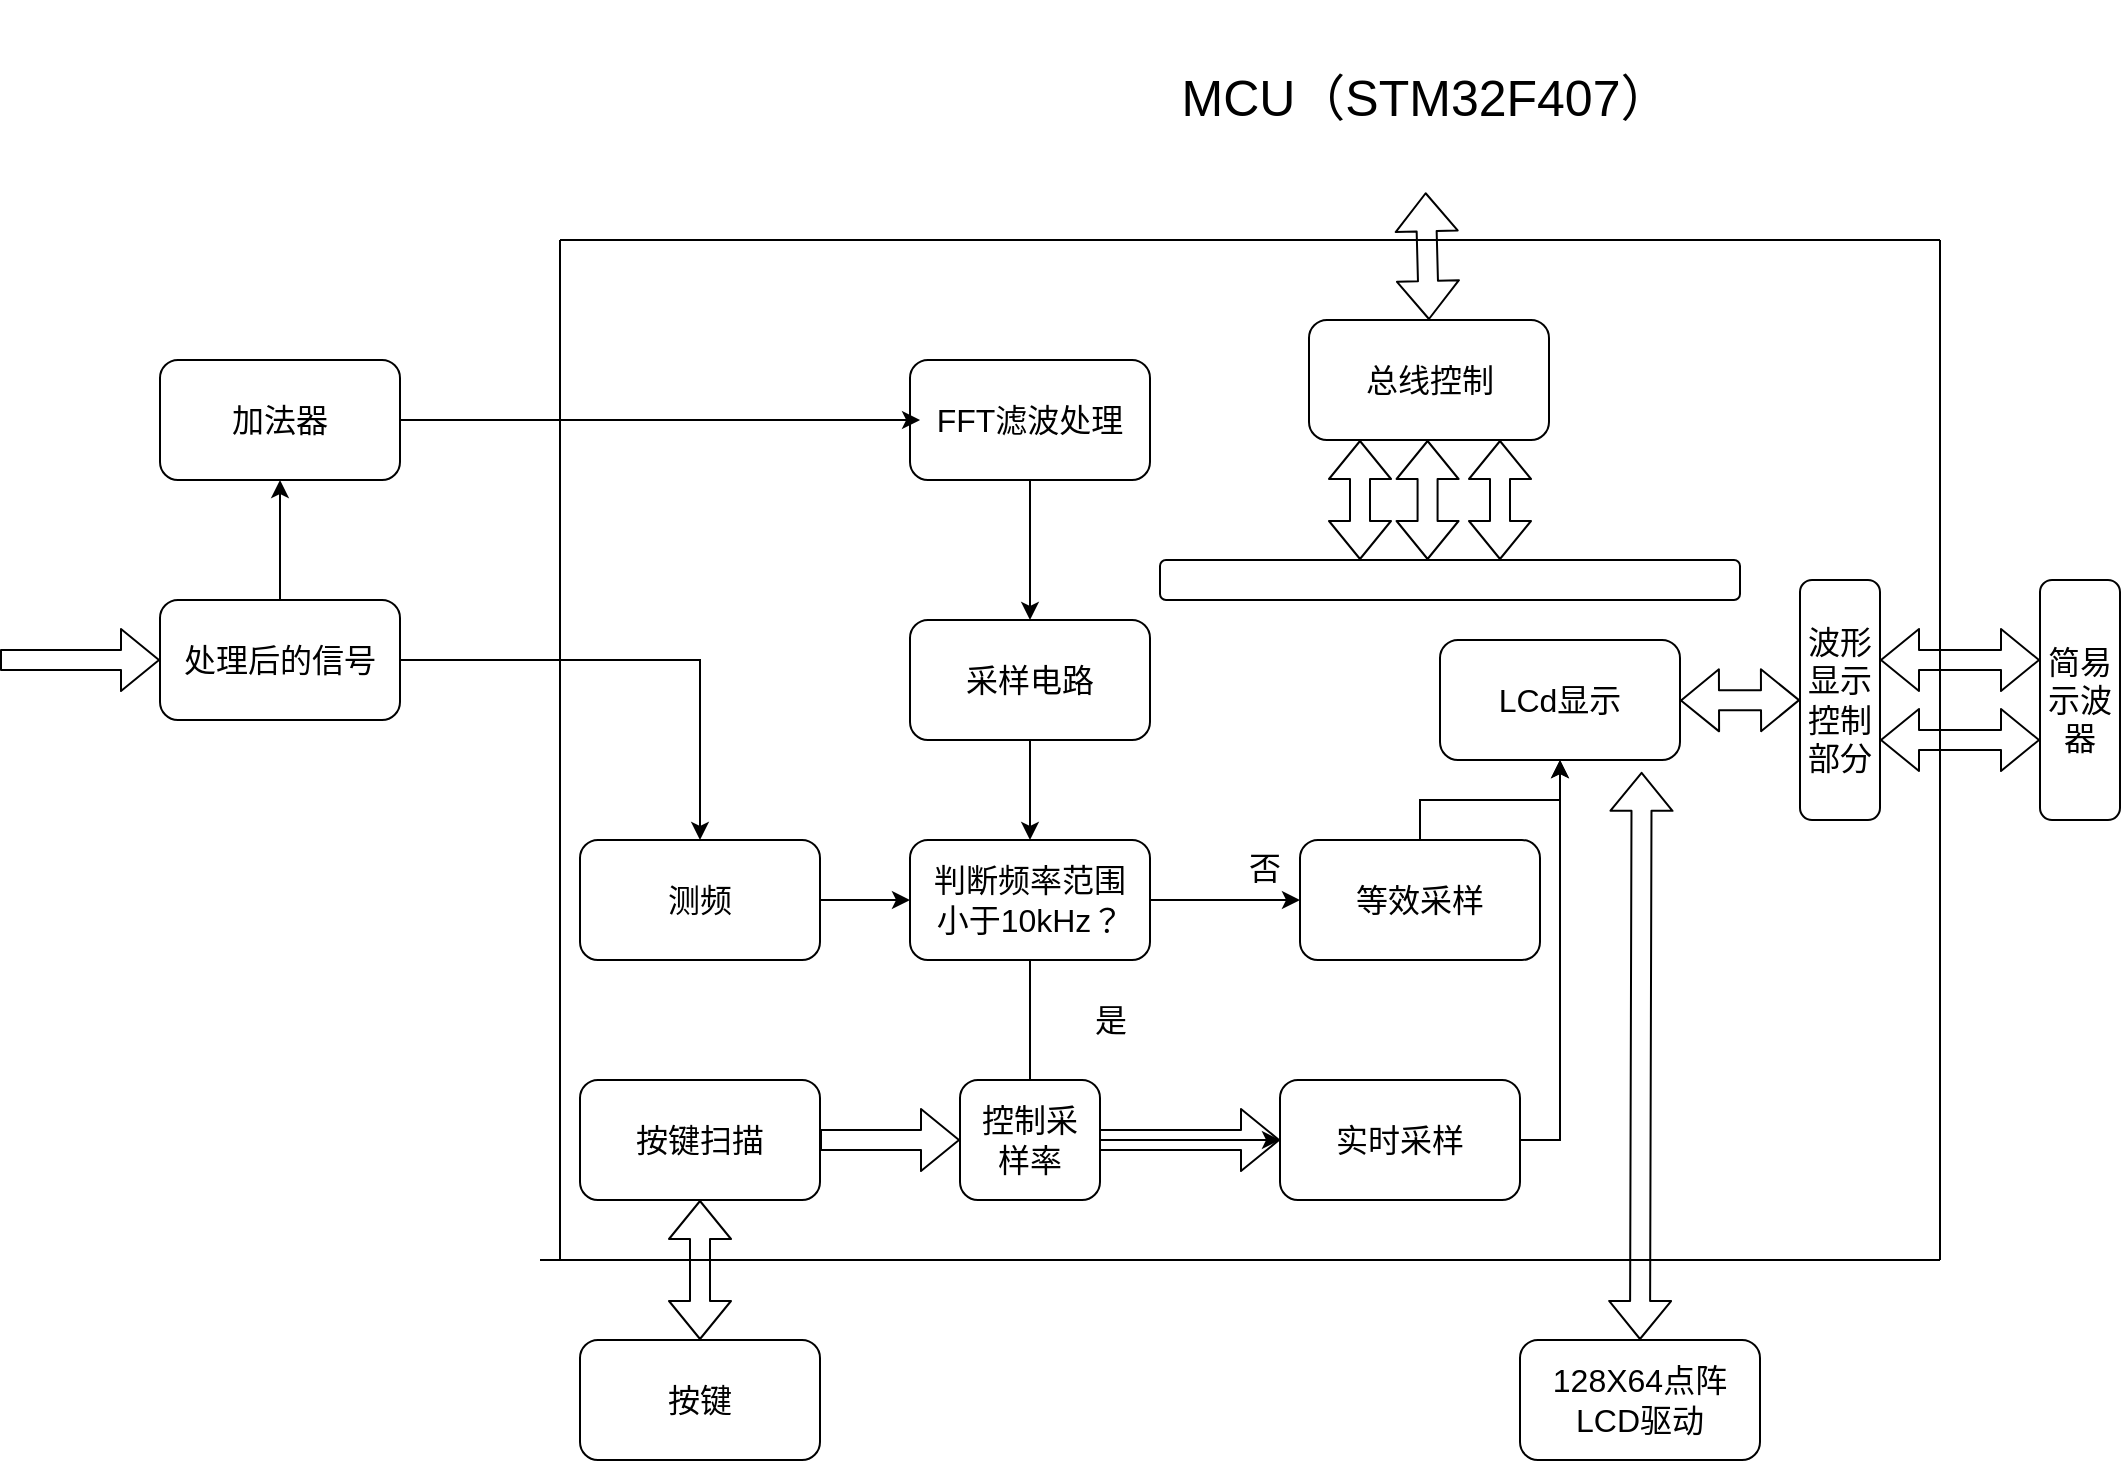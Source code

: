 <mxfile version="14.9.2" type="github">
  <diagram id="R2lEEEUBdFMjLlhIrx00" name="Page-1">
    <mxGraphModel dx="1730" dy="912" grid="1" gridSize="10" guides="1" tooltips="1" connect="1" arrows="1" fold="1" page="1" pageScale="1" pageWidth="1169" pageHeight="827" math="0" shadow="0" extFonts="Permanent Marker^https://fonts.googleapis.com/css?family=Permanent+Marker">
      <root>
        <mxCell id="0" />
        <mxCell id="1" parent="0" />
        <mxCell id="ONaG2uq_N2Sdirv-O2nb-27" value="" style="edgeStyle=orthogonalEdgeStyle;rounded=0;orthogonalLoop=1;jettySize=auto;html=1;fontSize=16;" edge="1" parent="1" source="ONaG2uq_N2Sdirv-O2nb-1" target="ONaG2uq_N2Sdirv-O2nb-26">
          <mxGeometry relative="1" as="geometry" />
        </mxCell>
        <mxCell id="ONaG2uq_N2Sdirv-O2nb-28" value="" style="edgeStyle=orthogonalEdgeStyle;rounded=0;orthogonalLoop=1;jettySize=auto;html=1;fontSize=16;" edge="1" parent="1" source="ONaG2uq_N2Sdirv-O2nb-1" target="ONaG2uq_N2Sdirv-O2nb-11">
          <mxGeometry relative="1" as="geometry" />
        </mxCell>
        <mxCell id="ONaG2uq_N2Sdirv-O2nb-1" value="处理后的信号" style="rounded=1;whiteSpace=wrap;html=1;fontSize=16;" vertex="1" parent="1">
          <mxGeometry x="90" y="320" width="120" height="60" as="geometry" />
        </mxCell>
        <mxCell id="ONaG2uq_N2Sdirv-O2nb-34" value="" style="edgeStyle=orthogonalEdgeStyle;rounded=0;orthogonalLoop=1;jettySize=auto;html=1;fontSize=16;" edge="1" parent="1" source="ONaG2uq_N2Sdirv-O2nb-2" target="ONaG2uq_N2Sdirv-O2nb-33">
          <mxGeometry relative="1" as="geometry" />
        </mxCell>
        <mxCell id="ONaG2uq_N2Sdirv-O2nb-2" value="FFT滤波处理" style="rounded=1;whiteSpace=wrap;html=1;fontSize=16;" vertex="1" parent="1">
          <mxGeometry x="465" y="200" width="120" height="60" as="geometry" />
        </mxCell>
        <mxCell id="ONaG2uq_N2Sdirv-O2nb-3" value="" style="endArrow=classic;html=1;fontSize=16;entryX=0.042;entryY=0.5;entryDx=0;entryDy=0;entryPerimeter=0;exitX=1;exitY=0.5;exitDx=0;exitDy=0;" edge="1" parent="1" source="ONaG2uq_N2Sdirv-O2nb-26" target="ONaG2uq_N2Sdirv-O2nb-2">
          <mxGeometry width="50" height="50" relative="1" as="geometry">
            <mxPoint x="300" y="230" as="sourcePoint" />
            <mxPoint x="460" y="230" as="targetPoint" />
          </mxGeometry>
        </mxCell>
        <mxCell id="ONaG2uq_N2Sdirv-O2nb-29" value="" style="edgeStyle=orthogonalEdgeStyle;rounded=0;orthogonalLoop=1;jettySize=auto;html=1;fontSize=16;" edge="1" parent="1" source="ONaG2uq_N2Sdirv-O2nb-11" target="ONaG2uq_N2Sdirv-O2nb-15">
          <mxGeometry relative="1" as="geometry" />
        </mxCell>
        <mxCell id="ONaG2uq_N2Sdirv-O2nb-11" value="测频" style="rounded=1;whiteSpace=wrap;html=1;fontSize=16;" vertex="1" parent="1">
          <mxGeometry x="300" y="440" width="120" height="60" as="geometry" />
        </mxCell>
        <mxCell id="ONaG2uq_N2Sdirv-O2nb-17" value="" style="edgeStyle=orthogonalEdgeStyle;rounded=0;orthogonalLoop=1;jettySize=auto;html=1;fontSize=16;" edge="1" parent="1" source="ONaG2uq_N2Sdirv-O2nb-15" target="ONaG2uq_N2Sdirv-O2nb-16">
          <mxGeometry relative="1" as="geometry" />
        </mxCell>
        <mxCell id="ONaG2uq_N2Sdirv-O2nb-20" value="" style="edgeStyle=orthogonalEdgeStyle;rounded=0;orthogonalLoop=1;jettySize=auto;html=1;fontSize=16;" edge="1" parent="1" source="ONaG2uq_N2Sdirv-O2nb-15" target="ONaG2uq_N2Sdirv-O2nb-19">
          <mxGeometry relative="1" as="geometry">
            <Array as="points">
              <mxPoint x="525" y="590" />
            </Array>
          </mxGeometry>
        </mxCell>
        <mxCell id="ONaG2uq_N2Sdirv-O2nb-15" value="判断频率范围&lt;br style=&quot;font-size: 16px;&quot;&gt;小于10kHz？" style="rounded=1;whiteSpace=wrap;html=1;fontSize=16;" vertex="1" parent="1">
          <mxGeometry x="465" y="440" width="120" height="60" as="geometry" />
        </mxCell>
        <mxCell id="ONaG2uq_N2Sdirv-O2nb-23" value="" style="edgeStyle=orthogonalEdgeStyle;rounded=0;orthogonalLoop=1;jettySize=auto;html=1;fontSize=16;" edge="1" parent="1" source="ONaG2uq_N2Sdirv-O2nb-16" target="ONaG2uq_N2Sdirv-O2nb-22">
          <mxGeometry relative="1" as="geometry" />
        </mxCell>
        <mxCell id="ONaG2uq_N2Sdirv-O2nb-16" value="等效采样" style="whiteSpace=wrap;html=1;rounded=1;fontSize=16;" vertex="1" parent="1">
          <mxGeometry x="660" y="440" width="120" height="60" as="geometry" />
        </mxCell>
        <mxCell id="ONaG2uq_N2Sdirv-O2nb-18" value="否" style="text;html=1;align=center;verticalAlign=middle;resizable=0;points=[];autosize=1;strokeColor=none;fontSize=16;" vertex="1" parent="1">
          <mxGeometry x="626.75" y="444" width="30" height="20" as="geometry" />
        </mxCell>
        <mxCell id="ONaG2uq_N2Sdirv-O2nb-32" value="" style="edgeStyle=orthogonalEdgeStyle;rounded=0;orthogonalLoop=1;jettySize=auto;html=1;fontSize=16;" edge="1" parent="1" source="ONaG2uq_N2Sdirv-O2nb-19" target="ONaG2uq_N2Sdirv-O2nb-22">
          <mxGeometry relative="1" as="geometry">
            <Array as="points">
              <mxPoint x="790" y="590" />
            </Array>
          </mxGeometry>
        </mxCell>
        <mxCell id="ONaG2uq_N2Sdirv-O2nb-19" value="实时采样" style="whiteSpace=wrap;html=1;rounded=1;fontSize=16;" vertex="1" parent="1">
          <mxGeometry x="650" y="560" width="120" height="60" as="geometry" />
        </mxCell>
        <mxCell id="ONaG2uq_N2Sdirv-O2nb-21" value="是" style="text;html=1;align=center;verticalAlign=middle;resizable=0;points=[];autosize=1;strokeColor=none;fontSize=16;" vertex="1" parent="1">
          <mxGeometry x="550" y="520" width="30" height="20" as="geometry" />
        </mxCell>
        <mxCell id="ONaG2uq_N2Sdirv-O2nb-26" value="加法器" style="rounded=1;whiteSpace=wrap;html=1;fontSize=16;" vertex="1" parent="1">
          <mxGeometry x="90" y="200" width="120" height="60" as="geometry" />
        </mxCell>
        <mxCell id="ONaG2uq_N2Sdirv-O2nb-22" value="LCd显示" style="whiteSpace=wrap;html=1;rounded=1;fontSize=16;" vertex="1" parent="1">
          <mxGeometry x="730" y="340" width="120" height="60" as="geometry" />
        </mxCell>
        <mxCell id="ONaG2uq_N2Sdirv-O2nb-35" value="" style="edgeStyle=orthogonalEdgeStyle;rounded=0;orthogonalLoop=1;jettySize=auto;html=1;fontSize=16;" edge="1" parent="1" source="ONaG2uq_N2Sdirv-O2nb-33" target="ONaG2uq_N2Sdirv-O2nb-15">
          <mxGeometry relative="1" as="geometry" />
        </mxCell>
        <mxCell id="ONaG2uq_N2Sdirv-O2nb-33" value="采样电路" style="whiteSpace=wrap;html=1;rounded=1;fontSize=16;" vertex="1" parent="1">
          <mxGeometry x="465" y="330" width="120" height="60" as="geometry" />
        </mxCell>
        <mxCell id="ONaG2uq_N2Sdirv-O2nb-36" value="" style="endArrow=none;html=1;fontSize=16;" edge="1" parent="1">
          <mxGeometry width="50" height="50" relative="1" as="geometry">
            <mxPoint x="290" y="140" as="sourcePoint" />
            <mxPoint x="980" y="140" as="targetPoint" />
          </mxGeometry>
        </mxCell>
        <mxCell id="ONaG2uq_N2Sdirv-O2nb-37" value="" style="endArrow=none;html=1;fontSize=16;" edge="1" parent="1">
          <mxGeometry width="50" height="50" relative="1" as="geometry">
            <mxPoint x="280" y="650" as="sourcePoint" />
            <mxPoint x="980" y="650" as="targetPoint" />
          </mxGeometry>
        </mxCell>
        <mxCell id="ONaG2uq_N2Sdirv-O2nb-38" value="" style="shape=flexArrow;endArrow=classic;startArrow=classic;html=1;fontSize=16;" edge="1" parent="1" target="ONaG2uq_N2Sdirv-O2nb-39">
          <mxGeometry width="100" height="100" relative="1" as="geometry">
            <mxPoint x="850" y="370.23" as="sourcePoint" />
            <mxPoint x="920" y="369.41" as="targetPoint" />
          </mxGeometry>
        </mxCell>
        <mxCell id="ONaG2uq_N2Sdirv-O2nb-39" value="波形&lt;br style=&quot;font-size: 16px;&quot;&gt;显示&lt;br style=&quot;font-size: 16px;&quot;&gt;控制&lt;br style=&quot;font-size: 16px;&quot;&gt;部分" style="rounded=1;whiteSpace=wrap;html=1;fontSize=16;" vertex="1" parent="1">
          <mxGeometry x="910" y="310" width="40" height="120" as="geometry" />
        </mxCell>
        <mxCell id="ONaG2uq_N2Sdirv-O2nb-40" value="&lt;span style=&quot;font-size: 25px;&quot;&gt;MCU（STM32F407）&lt;/span&gt;" style="text;html=1;strokeColor=none;fillColor=none;align=center;verticalAlign=middle;whiteSpace=wrap;rounded=0;fontSize=25;" vertex="1" parent="1">
          <mxGeometry x="560" y="20" width="325.63" height="96.12" as="geometry" />
        </mxCell>
        <mxCell id="ONaG2uq_N2Sdirv-O2nb-41" value="" style="shape=flexArrow;endArrow=classic;startArrow=classic;html=1;exitX=0.5;exitY=0;exitDx=0;exitDy=0;fontSize=16;entryX=0.5;entryY=1;entryDx=0;entryDy=0;" edge="1" parent="1" source="ONaG2uq_N2Sdirv-O2nb-44" target="ONaG2uq_N2Sdirv-O2nb-40">
          <mxGeometry width="100" height="100" relative="1" as="geometry">
            <mxPoint x="719.75" y="180" as="sourcePoint" />
            <mxPoint x="730" y="100" as="targetPoint" />
          </mxGeometry>
        </mxCell>
        <mxCell id="ONaG2uq_N2Sdirv-O2nb-44" value="总线控制" style="rounded=1;whiteSpace=wrap;html=1;fontSize=16;" vertex="1" parent="1">
          <mxGeometry x="664.5" y="180" width="120" height="60" as="geometry" />
        </mxCell>
        <mxCell id="ONaG2uq_N2Sdirv-O2nb-45" value="" style="shape=flexArrow;endArrow=classic;html=1;entryX=0;entryY=0.5;entryDx=0;entryDy=0;fontSize=16;" edge="1" parent="1" target="ONaG2uq_N2Sdirv-O2nb-19">
          <mxGeometry width="50" height="50" relative="1" as="geometry">
            <mxPoint x="520" y="590" as="sourcePoint" />
            <mxPoint x="430.0" y="560" as="targetPoint" />
            <Array as="points" />
          </mxGeometry>
        </mxCell>
        <mxCell id="ONaG2uq_N2Sdirv-O2nb-46" value="按键扫描" style="rounded=1;whiteSpace=wrap;html=1;fontSize=16;" vertex="1" parent="1">
          <mxGeometry x="300" y="560" width="120" height="60" as="geometry" />
        </mxCell>
        <mxCell id="ONaG2uq_N2Sdirv-O2nb-47" value="" style="endArrow=none;html=1;fontSize=16;" edge="1" parent="1">
          <mxGeometry width="50" height="50" relative="1" as="geometry">
            <mxPoint x="980" y="140" as="sourcePoint" />
            <mxPoint x="980" y="650" as="targetPoint" />
          </mxGeometry>
        </mxCell>
        <mxCell id="ONaG2uq_N2Sdirv-O2nb-48" value="" style="shape=flexArrow;endArrow=classic;startArrow=classic;html=1;fontSize=16;" edge="1" parent="1">
          <mxGeometry width="100" height="100" relative="1" as="geometry">
            <mxPoint x="950" y="350" as="sourcePoint" />
            <mxPoint x="1030" y="350" as="targetPoint" />
          </mxGeometry>
        </mxCell>
        <mxCell id="ONaG2uq_N2Sdirv-O2nb-49" value="" style="shape=flexArrow;endArrow=classic;startArrow=classic;html=1;fontSize=16;" edge="1" parent="1">
          <mxGeometry width="100" height="100" relative="1" as="geometry">
            <mxPoint x="950" y="390" as="sourcePoint" />
            <mxPoint x="1030" y="390" as="targetPoint" />
          </mxGeometry>
        </mxCell>
        <mxCell id="ONaG2uq_N2Sdirv-O2nb-51" value="简易示波器" style="rounded=1;whiteSpace=wrap;html=1;fontSize=16;" vertex="1" parent="1">
          <mxGeometry x="1030" y="310" width="40" height="120" as="geometry" />
        </mxCell>
        <mxCell id="ONaG2uq_N2Sdirv-O2nb-52" value="按键" style="rounded=1;whiteSpace=wrap;html=1;fontSize=16;" vertex="1" parent="1">
          <mxGeometry x="300" y="690" width="120" height="60" as="geometry" />
        </mxCell>
        <mxCell id="ONaG2uq_N2Sdirv-O2nb-53" value="" style="shape=flexArrow;endArrow=classic;startArrow=classic;html=1;entryX=0.5;entryY=1;entryDx=0;entryDy=0;exitX=0.5;exitY=0;exitDx=0;exitDy=0;fontSize=16;" edge="1" parent="1" source="ONaG2uq_N2Sdirv-O2nb-52" target="ONaG2uq_N2Sdirv-O2nb-46">
          <mxGeometry width="100" height="100" relative="1" as="geometry">
            <mxPoint x="450" y="690" as="sourcePoint" />
            <mxPoint x="550" y="590" as="targetPoint" />
          </mxGeometry>
        </mxCell>
        <mxCell id="ONaG2uq_N2Sdirv-O2nb-54" value="" style="shape=flexArrow;endArrow=classic;startArrow=classic;html=1;entryX=0.84;entryY=1.098;entryDx=0;entryDy=0;entryPerimeter=0;fontSize=16;exitX=0.5;exitY=0;exitDx=0;exitDy=0;" edge="1" parent="1" source="ONaG2uq_N2Sdirv-O2nb-55" target="ONaG2uq_N2Sdirv-O2nb-22">
          <mxGeometry width="100" height="100" relative="1" as="geometry">
            <mxPoint x="831" y="680" as="sourcePoint" />
            <mxPoint x="930" y="490" as="targetPoint" />
          </mxGeometry>
        </mxCell>
        <mxCell id="ONaG2uq_N2Sdirv-O2nb-55" value="128X64点阵&lt;br&gt;LCD驱动" style="rounded=1;whiteSpace=wrap;html=1;fontSize=16;" vertex="1" parent="1">
          <mxGeometry x="770" y="690" width="120" height="60" as="geometry" />
        </mxCell>
        <mxCell id="ONaG2uq_N2Sdirv-O2nb-57" value="" style="rounded=1;whiteSpace=wrap;html=1;fontSize=16;" vertex="1" parent="1">
          <mxGeometry x="590" y="300" width="290" height="20" as="geometry" />
        </mxCell>
        <mxCell id="ONaG2uq_N2Sdirv-O2nb-58" value="" style="shape=flexArrow;endArrow=classic;startArrow=classic;html=1;fontSize=16;" edge="1" parent="1">
          <mxGeometry width="100" height="100" relative="1" as="geometry">
            <mxPoint x="690" y="300" as="sourcePoint" />
            <mxPoint x="690" y="240" as="targetPoint" />
          </mxGeometry>
        </mxCell>
        <mxCell id="ONaG2uq_N2Sdirv-O2nb-59" value="" style="shape=flexArrow;endArrow=classic;startArrow=classic;html=1;fontSize=16;" edge="1" parent="1">
          <mxGeometry width="100" height="100" relative="1" as="geometry">
            <mxPoint x="723.79" y="300" as="sourcePoint" />
            <mxPoint x="723.79" y="240" as="targetPoint" />
          </mxGeometry>
        </mxCell>
        <mxCell id="ONaG2uq_N2Sdirv-O2nb-60" value="" style="shape=flexArrow;endArrow=classic;startArrow=classic;html=1;fontSize=16;" edge="1" parent="1">
          <mxGeometry width="100" height="100" relative="1" as="geometry">
            <mxPoint x="760" y="300" as="sourcePoint" />
            <mxPoint x="760" y="240" as="targetPoint" />
          </mxGeometry>
        </mxCell>
        <mxCell id="ONaG2uq_N2Sdirv-O2nb-61" value="" style="shape=flexArrow;endArrow=classic;html=1;fontSize=16;" edge="1" parent="1">
          <mxGeometry width="50" height="50" relative="1" as="geometry">
            <mxPoint x="10" y="350" as="sourcePoint" />
            <mxPoint x="90" y="350" as="targetPoint" />
          </mxGeometry>
        </mxCell>
        <mxCell id="ONaG2uq_N2Sdirv-O2nb-62" value="控制采&lt;br&gt;样率" style="rounded=1;whiteSpace=wrap;html=1;fontSize=16;" vertex="1" parent="1">
          <mxGeometry x="490" y="560" width="70" height="60" as="geometry" />
        </mxCell>
        <mxCell id="ONaG2uq_N2Sdirv-O2nb-63" value="" style="shape=flexArrow;endArrow=classic;html=1;fontSize=16;entryX=0;entryY=0.5;entryDx=0;entryDy=0;exitX=1;exitY=0.5;exitDx=0;exitDy=0;" edge="1" parent="1" source="ONaG2uq_N2Sdirv-O2nb-46" target="ONaG2uq_N2Sdirv-O2nb-62">
          <mxGeometry width="50" height="50" relative="1" as="geometry">
            <mxPoint x="420" y="600" as="sourcePoint" />
            <mxPoint x="480" y="540" as="targetPoint" />
          </mxGeometry>
        </mxCell>
        <mxCell id="ONaG2uq_N2Sdirv-O2nb-64" value="" style="endArrow=none;html=1;fontSize=16;" edge="1" parent="1">
          <mxGeometry width="50" height="50" relative="1" as="geometry">
            <mxPoint x="290" y="140" as="sourcePoint" />
            <mxPoint x="290" y="650" as="targetPoint" />
          </mxGeometry>
        </mxCell>
      </root>
    </mxGraphModel>
  </diagram>
</mxfile>
